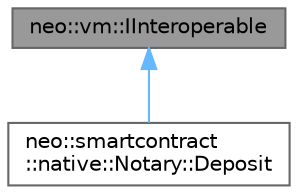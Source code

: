 digraph "neo::vm::IInteroperable"
{
 // LATEX_PDF_SIZE
  bgcolor="transparent";
  edge [fontname=Helvetica,fontsize=10,labelfontname=Helvetica,labelfontsize=10];
  node [fontname=Helvetica,fontsize=10,shape=box,height=0.2,width=0.4];
  Node1 [id="Node000001",label="neo::vm::IInteroperable",height=0.2,width=0.4,color="gray40", fillcolor="grey60", style="filled", fontcolor="black",tooltip="Interface for objects that can be converted to/from VM stack items."];
  Node1 -> Node2 [id="edge1_Node000001_Node000002",dir="back",color="steelblue1",style="solid",tooltip=" "];
  Node2 [id="Node000002",label="neo::smartcontract\l::native::Notary::Deposit",height=0.2,width=0.4,color="gray40", fillcolor="white", style="filled",URL="$classneo_1_1smartcontract_1_1native_1_1_notary_1_1_deposit.html",tooltip="The deposit class."];
}
